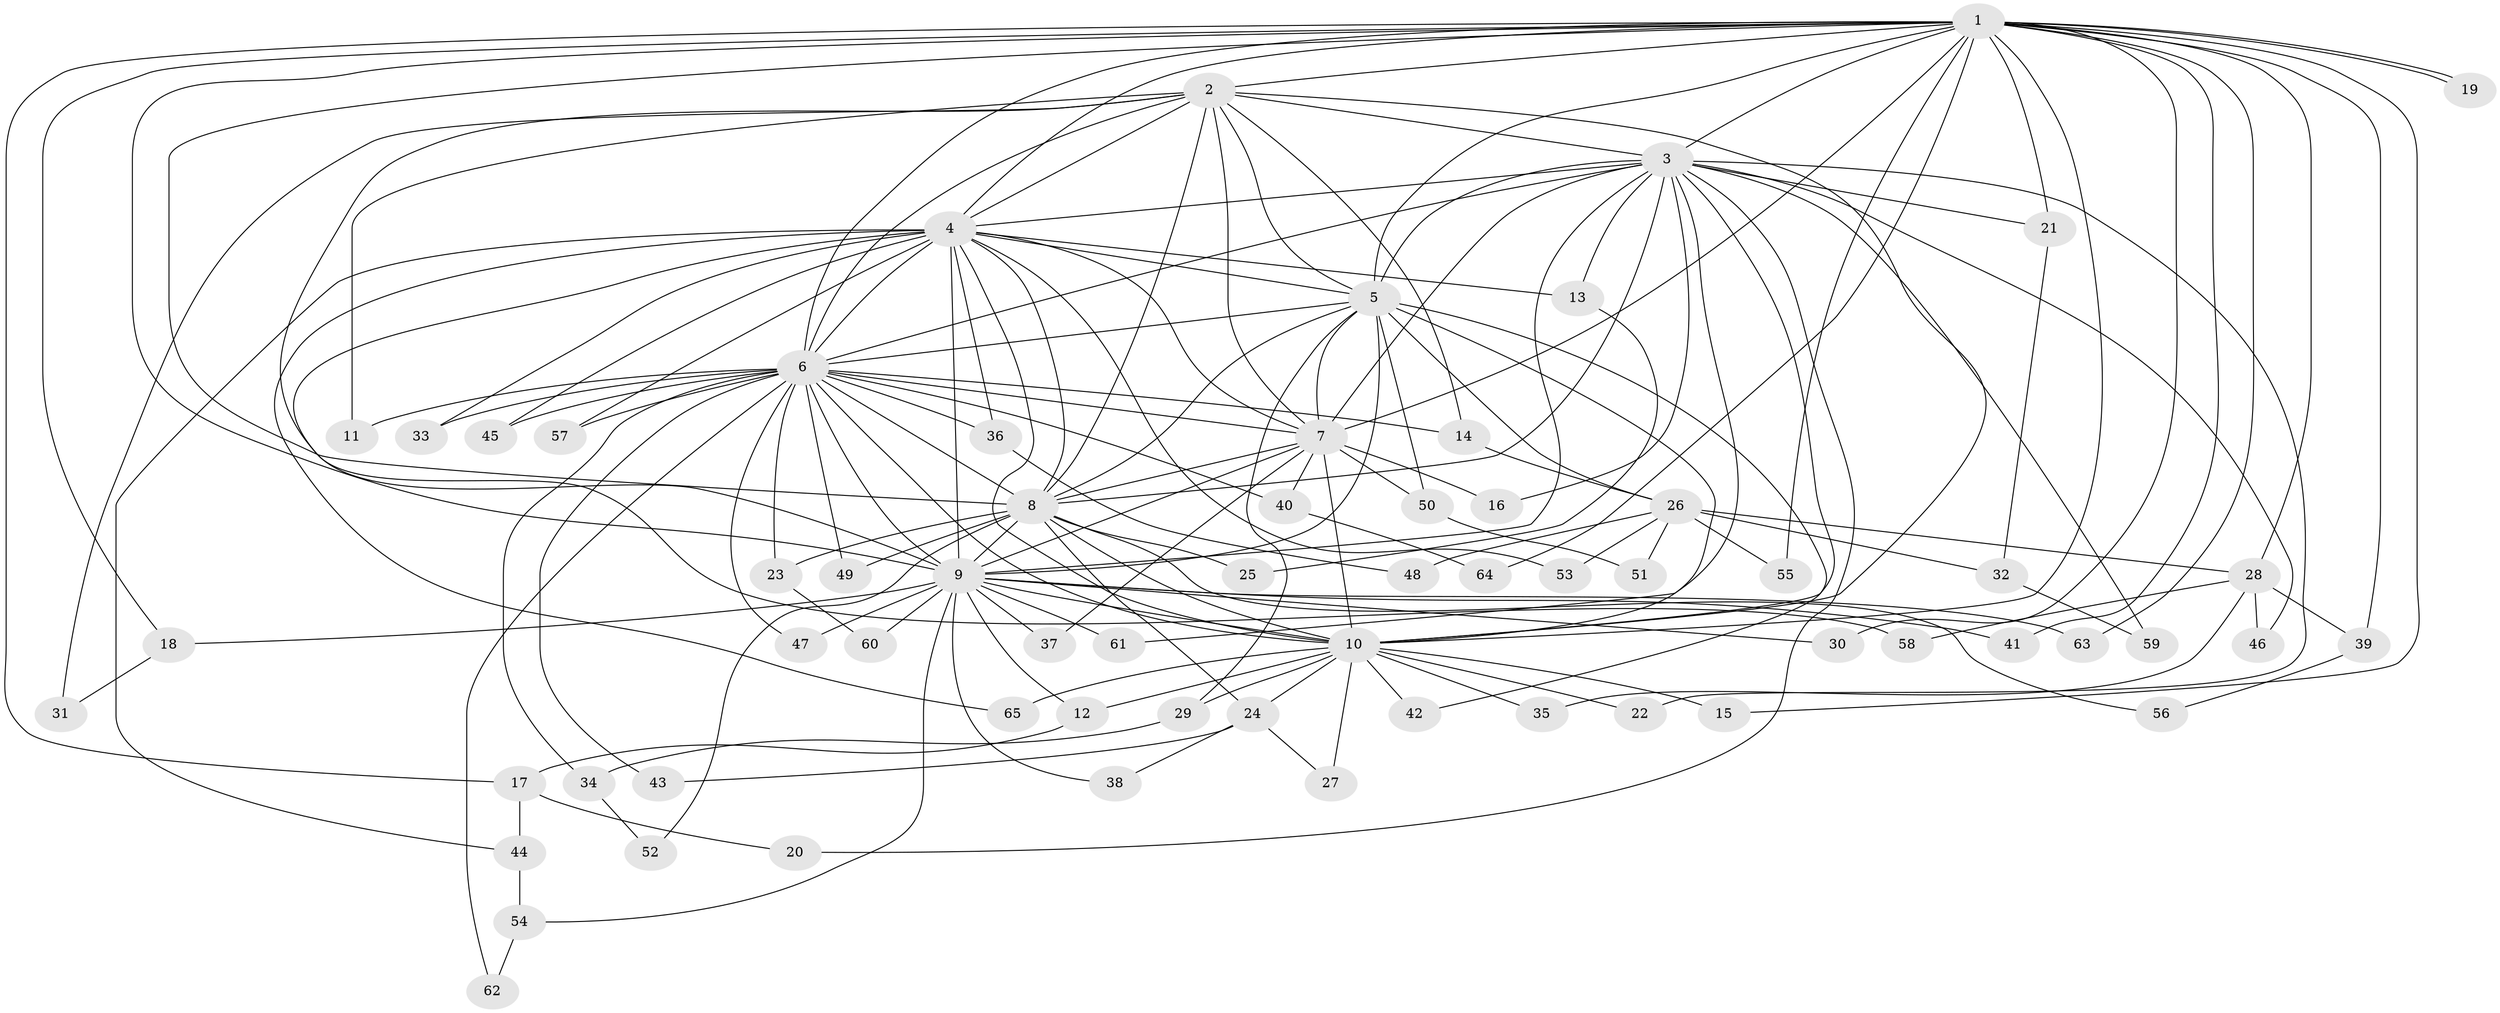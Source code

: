 // coarse degree distribution, {20: 0.043478260869565216, 9: 0.021739130434782608, 16: 0.021739130434782608, 18: 0.021739130434782608, 11: 0.021739130434782608, 14: 0.021739130434782608, 17: 0.043478260869565216, 5: 0.043478260869565216, 3: 0.21739130434782608, 2: 0.4782608695652174, 8: 0.021739130434782608, 6: 0.021739130434782608, 4: 0.021739130434782608}
// Generated by graph-tools (version 1.1) at 2025/51/02/27/25 19:51:48]
// undirected, 65 vertices, 155 edges
graph export_dot {
graph [start="1"]
  node [color=gray90,style=filled];
  1;
  2;
  3;
  4;
  5;
  6;
  7;
  8;
  9;
  10;
  11;
  12;
  13;
  14;
  15;
  16;
  17;
  18;
  19;
  20;
  21;
  22;
  23;
  24;
  25;
  26;
  27;
  28;
  29;
  30;
  31;
  32;
  33;
  34;
  35;
  36;
  37;
  38;
  39;
  40;
  41;
  42;
  43;
  44;
  45;
  46;
  47;
  48;
  49;
  50;
  51;
  52;
  53;
  54;
  55;
  56;
  57;
  58;
  59;
  60;
  61;
  62;
  63;
  64;
  65;
  1 -- 2;
  1 -- 3;
  1 -- 4;
  1 -- 5;
  1 -- 6;
  1 -- 7;
  1 -- 8;
  1 -- 9;
  1 -- 10;
  1 -- 15;
  1 -- 17;
  1 -- 18;
  1 -- 19;
  1 -- 19;
  1 -- 21;
  1 -- 28;
  1 -- 30;
  1 -- 39;
  1 -- 41;
  1 -- 55;
  1 -- 63;
  1 -- 64;
  2 -- 3;
  2 -- 4;
  2 -- 5;
  2 -- 6;
  2 -- 7;
  2 -- 8;
  2 -- 9;
  2 -- 10;
  2 -- 11;
  2 -- 14;
  2 -- 31;
  3 -- 4;
  3 -- 5;
  3 -- 6;
  3 -- 7;
  3 -- 8;
  3 -- 9;
  3 -- 10;
  3 -- 13;
  3 -- 16;
  3 -- 20;
  3 -- 21;
  3 -- 22;
  3 -- 46;
  3 -- 59;
  3 -- 61;
  4 -- 5;
  4 -- 6;
  4 -- 7;
  4 -- 8;
  4 -- 9;
  4 -- 10;
  4 -- 13;
  4 -- 33;
  4 -- 36;
  4 -- 44;
  4 -- 45;
  4 -- 53;
  4 -- 57;
  4 -- 58;
  4 -- 65;
  5 -- 6;
  5 -- 7;
  5 -- 8;
  5 -- 9;
  5 -- 10;
  5 -- 26;
  5 -- 29;
  5 -- 42;
  5 -- 50;
  6 -- 7;
  6 -- 8;
  6 -- 9;
  6 -- 10;
  6 -- 11;
  6 -- 14;
  6 -- 23;
  6 -- 33;
  6 -- 34;
  6 -- 36;
  6 -- 40;
  6 -- 43;
  6 -- 45;
  6 -- 47;
  6 -- 49;
  6 -- 57;
  6 -- 62;
  7 -- 8;
  7 -- 9;
  7 -- 10;
  7 -- 16;
  7 -- 37;
  7 -- 40;
  7 -- 50;
  8 -- 9;
  8 -- 10;
  8 -- 23;
  8 -- 24;
  8 -- 25;
  8 -- 49;
  8 -- 52;
  8 -- 56;
  9 -- 10;
  9 -- 12;
  9 -- 18;
  9 -- 30;
  9 -- 37;
  9 -- 38;
  9 -- 41;
  9 -- 47;
  9 -- 54;
  9 -- 60;
  9 -- 61;
  9 -- 63;
  10 -- 12;
  10 -- 15;
  10 -- 22;
  10 -- 24;
  10 -- 27;
  10 -- 29;
  10 -- 35;
  10 -- 42;
  10 -- 65;
  12 -- 17;
  13 -- 25;
  14 -- 26;
  17 -- 20;
  17 -- 44;
  18 -- 31;
  21 -- 32;
  23 -- 60;
  24 -- 27;
  24 -- 38;
  24 -- 43;
  26 -- 28;
  26 -- 32;
  26 -- 48;
  26 -- 51;
  26 -- 53;
  26 -- 55;
  28 -- 35;
  28 -- 39;
  28 -- 46;
  28 -- 58;
  29 -- 34;
  32 -- 59;
  34 -- 52;
  36 -- 48;
  39 -- 56;
  40 -- 64;
  44 -- 54;
  50 -- 51;
  54 -- 62;
}

